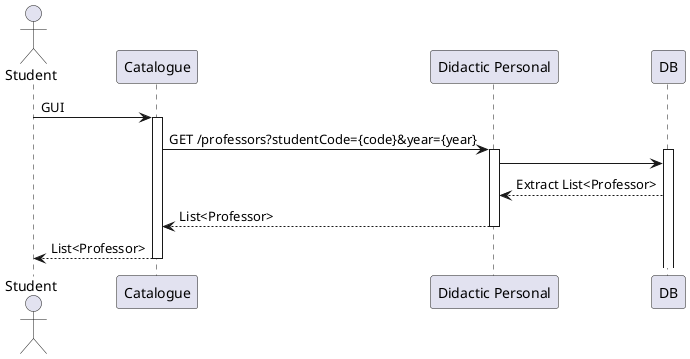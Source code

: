 @startuml
actor Student

Student -> Catalogue : GUI
activate Catalogue

Catalogue -> "Didactic Personal" : GET /professors?studentCode={code}&year={year}
activate "Didactic Personal"
activate "DB"
"Didactic Personal" -> "DB"
"DB" --> "Didactic Personal": Extract List<Professor>

"Didactic Personal" --> Catalogue : List<Professor>
deactivate "Didactic Personal"

Catalogue --> Student : List<Professor>
deactivate Catalogue
@enduml
